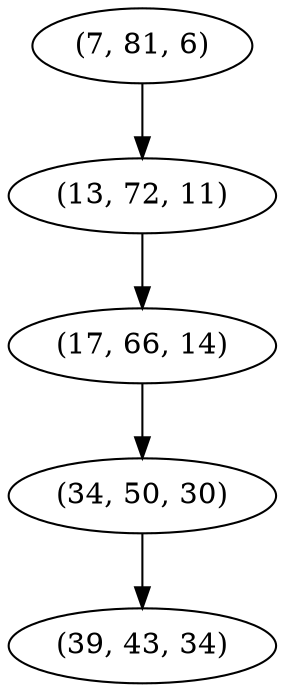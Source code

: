 digraph tree {
    "(7, 81, 6)";
    "(13, 72, 11)";
    "(17, 66, 14)";
    "(34, 50, 30)";
    "(39, 43, 34)";
    "(7, 81, 6)" -> "(13, 72, 11)";
    "(13, 72, 11)" -> "(17, 66, 14)";
    "(17, 66, 14)" -> "(34, 50, 30)";
    "(34, 50, 30)" -> "(39, 43, 34)";
}
